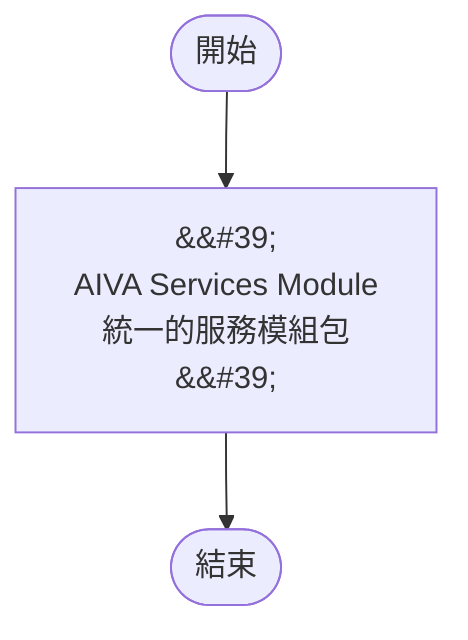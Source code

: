 flowchart TB
    n1([開始])
    n2([結束])
    n3[&amp;&#35;39;\nAIVA Services Module\n統一的服務模組包\n&amp;&#35;39;]
    n1 --> n3
    n3 --> n2